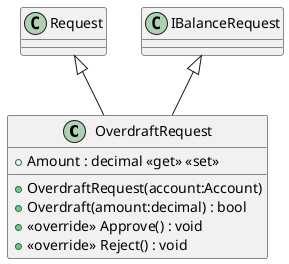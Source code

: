 @startuml
class OverdraftRequest {
    + OverdraftRequest(account:Account)
    + Overdraft(amount:decimal) : bool
    + <<override>> Approve() : void
    + <<override>> Reject() : void
    + Amount : decimal <<get>> <<set>>
}
Request <|-- OverdraftRequest
IBalanceRequest <|-- OverdraftRequest
@enduml

